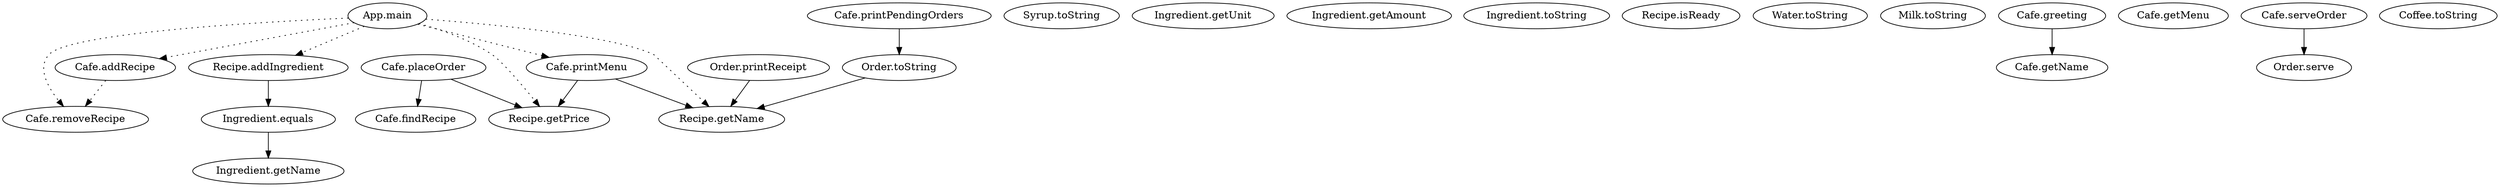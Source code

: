 digraph Cafe {
"App.main" [label="App.main"];
"App.main" -> "Recipe.addIngredient"[style="dotted"];
"App.main" -> "Cafe.addRecipe"[style="dotted"];
"App.main" -> "Cafe.removeRecipe"[style="dotted"];
"App.main" -> "Recipe.getName"[style="dotted"];
"App.main" -> "Cafe.printMenu"[style="dotted"];
"App.main" -> "Recipe.getPrice"[style="dotted"];
"Recipe.addIngredient" [label="Recipe.addIngredient"];
"Recipe.addIngredient" -> "Ingredient.equals";
"Cafe.addRecipe" [label="Cafe.addRecipe"];
"Cafe.addRecipe" -> "Cafe.removeRecipe"[style="dotted"];
"Cafe.removeRecipe" [label="Cafe.removeRecipe"];
"Recipe.getName" [label="Recipe.getName"];
"Cafe.printMenu" [label="Cafe.printMenu"];
"Cafe.printMenu" -> "Recipe.getName";
"Cafe.printMenu" -> "Recipe.getPrice";
"Syrup.toString" [label="Syrup.toString"];
"Ingredient.getName" [label="Ingredient.getName"];
"Ingredient.getUnit" [label="Ingredient.getUnit"];
"Ingredient.getAmount" [label="Ingredient.getAmount"];
"Ingredient.toString" [label="Ingredient.toString"];
"Ingredient.equals" [label="Ingredient.equals"];
"Ingredient.equals" -> "Ingredient.getName";
"Recipe.getPrice" [label="Recipe.getPrice"];
"Recipe.isReady" [label="Recipe.isReady"];
"Water.toString" [label="Water.toString"];
"Milk.toString" [label="Milk.toString"];
"Cafe.greeting" [label="Cafe.greeting"];
"Cafe.greeting" -> "Cafe.getName";
"Cafe.getName" [label="Cafe.getName"];
"Cafe.getMenu" [label="Cafe.getMenu"];
"Cafe.printPendingOrders" [label="Cafe.printPendingOrders"];
"Cafe.printPendingOrders" -> "Order.toString";
"Order.toString" [label="Order.toString"];
"Order.toString" -> "Recipe.getName";
"Cafe.placeOrder" [label="Cafe.placeOrder"];
"Cafe.placeOrder" -> "Cafe.findRecipe";
"Cafe.placeOrder" -> "Recipe.getPrice";
"Cafe.findRecipe" [label="Cafe.findRecipe"];
"Cafe.serveOrder" [label="Cafe.serveOrder"];
"Cafe.serveOrder" -> "Order.serve";
"Order.serve" [label="Order.serve"];
"Coffee.toString" [label="Coffee.toString"];
"Order.printReceipt" [label="Order.printReceipt"];
"Order.printReceipt" -> "Recipe.getName";
}
